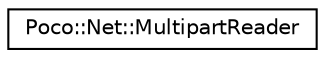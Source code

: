 digraph "Graphical Class Hierarchy"
{
 // LATEX_PDF_SIZE
  edge [fontname="Helvetica",fontsize="10",labelfontname="Helvetica",labelfontsize="10"];
  node [fontname="Helvetica",fontsize="10",shape=record];
  rankdir="LR";
  Node0 [label="Poco::Net::MultipartReader",height=0.2,width=0.4,color="black", fillcolor="white", style="filled",URL="$classPoco_1_1Net_1_1MultipartReader.html",tooltip=" "];
}
